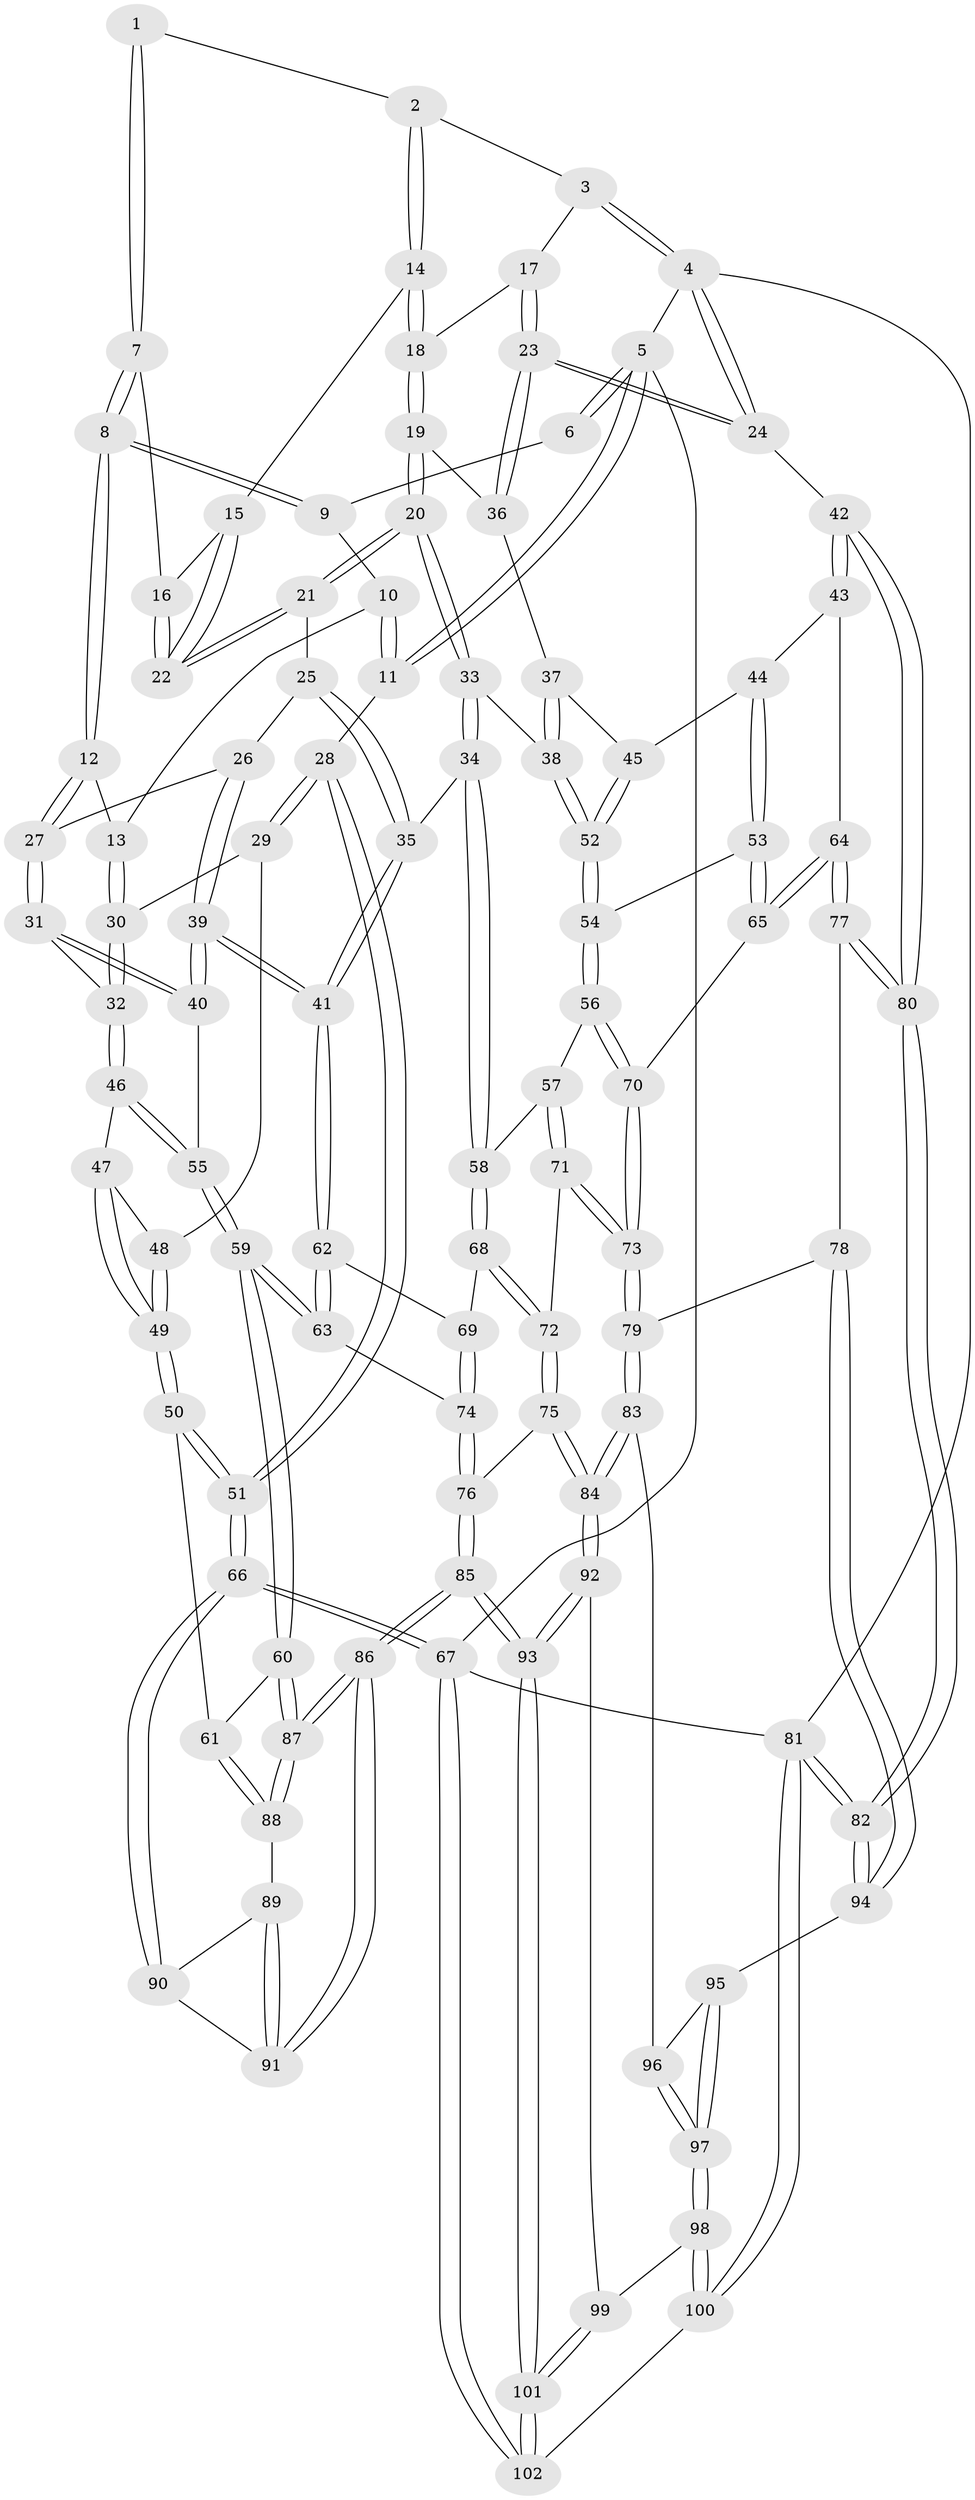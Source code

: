 // coarse degree distribution, {2: 0.08064516129032258, 3: 0.6451612903225806, 6: 0.06451612903225806, 4: 0.14516129032258066, 5: 0.06451612903225806}
// Generated by graph-tools (version 1.1) at 2025/54/03/04/25 22:54:28]
// undirected, 102 vertices, 252 edges
graph export_dot {
  node [color=gray90,style=filled];
  1 [pos="+0.19880421498821715+0"];
  2 [pos="+0.5846818807478531+0"];
  3 [pos="+0.8112319126477239+0"];
  4 [pos="+1+0"];
  5 [pos="+0+0"];
  6 [pos="+0.10041261027588126+0"];
  7 [pos="+0.2708121730966761+0.09566549789374666"];
  8 [pos="+0.2485109652804649+0.13417509779437103"];
  9 [pos="+0.1221245704066771+0.03215308629892941"];
  10 [pos="+0.1143210808618328+0.048017910989107584"];
  11 [pos="+0+0.0963022726748885"];
  12 [pos="+0.24542836358804876+0.14116049830374136"];
  13 [pos="+0.1139911572856711+0.17294599624539828"];
  14 [pos="+0.5815292910846266+0"];
  15 [pos="+0.4997184596491508+0"];
  16 [pos="+0.31583837119993174+0.09094852307119447"];
  17 [pos="+0.8274809149015995+0.07003164041221888"];
  18 [pos="+0.7022177039919185+0.15325198414603122"];
  19 [pos="+0.7021356064520572+0.15801545171974885"];
  20 [pos="+0.668794350892671+0.23071461583881725"];
  21 [pos="+0.47799067979629795+0.19761144279816983"];
  22 [pos="+0.4703213175894445+0.17224718933135955"];
  23 [pos="+1+0.0674710525980381"];
  24 [pos="+1+0.018629754343097875"];
  25 [pos="+0.4647765976800551+0.21190104700027684"];
  26 [pos="+0.31169864404943864+0.23740494530512496"];
  27 [pos="+0.28437509949262235+0.22257401195784002"];
  28 [pos="+0+0.1409062650784922"];
  29 [pos="+0+0.18735884946504916"];
  30 [pos="+0.10423140887648462+0.17714723519378572"];
  31 [pos="+0.23513205143263663+0.30181569226832333"];
  32 [pos="+0.17950672809221166+0.35574427182057966"];
  33 [pos="+0.6756203539786979+0.2865421539809469"];
  34 [pos="+0.5359009415172906+0.39188963015630707"];
  35 [pos="+0.44342986388453115+0.396683033571606"];
  36 [pos="+0.9305298796096018+0.2073471459918302"];
  37 [pos="+0.9001501070854312+0.2792674011078594"];
  38 [pos="+0.6896056622489657+0.30216973815461357"];
  39 [pos="+0.3982078022636923+0.4123732168933857"];
  40 [pos="+0.3400942068221193+0.39620579568485376"];
  41 [pos="+0.40548481384781687+0.41894750938869835"];
  42 [pos="+1+0.38390772961559233"];
  43 [pos="+1+0.4002619044547568"];
  44 [pos="+0.9123560292332329+0.35712643905601593"];
  45 [pos="+0.9036717676333063+0.32202864360545236"];
  46 [pos="+0.16958820339666902+0.3815615376319973"];
  47 [pos="+0.13649949361173308+0.38853696089804607"];
  48 [pos="+0.0037436021134117717+0.2409100665713547"];
  49 [pos="+0.06746741195941054+0.44467609122099644"];
  50 [pos="+0+0.5531164146992443"];
  51 [pos="+0+0.5475228387016069"];
  52 [pos="+0.7122984421163873+0.34240456092281885"];
  53 [pos="+0.8084356672815937+0.43070130298966997"];
  54 [pos="+0.7318947934475402+0.38429740703194876"];
  55 [pos="+0.1718604376695789+0.3836528738727676"];
  56 [pos="+0.6812997397302202+0.47751705747996415"];
  57 [pos="+0.6764928334963584+0.4840298952208029"];
  58 [pos="+0.5825264895104695+0.4820195445581981"];
  59 [pos="+0.27228361829853026+0.5789258709206329"];
  60 [pos="+0.2456476534398902+0.6168655000749946"];
  61 [pos="+0+0.5641517542209248"];
  62 [pos="+0.4028835063565813+0.429042444108419"];
  63 [pos="+0.36899326686306483+0.5228892156702251"];
  64 [pos="+0.8912753390271405+0.5172776104709833"];
  65 [pos="+0.8364058991883229+0.4910318654169261"];
  66 [pos="+0+1"];
  67 [pos="+0+1"];
  68 [pos="+0.5678768930569508+0.5269813180050573"];
  69 [pos="+0.5605419379857397+0.5321900223757432"];
  70 [pos="+0.7887073643613419+0.5434787368102102"];
  71 [pos="+0.6810745209440539+0.5843543137542363"];
  72 [pos="+0.6604054284274354+0.5912789832552944"];
  73 [pos="+0.7439640265290122+0.6112778105522345"];
  74 [pos="+0.4906851342832605+0.6134062408010507"];
  75 [pos="+0.5519811300013358+0.6976100433835729"];
  76 [pos="+0.5260607370641128+0.6941513754476447"];
  77 [pos="+0.981153643461965+0.6666681558442629"];
  78 [pos="+0.8762261608292347+0.7107814476924189"];
  79 [pos="+0.7864728414938531+0.696080300584039"];
  80 [pos="+1+0.7012016738658057"];
  81 [pos="+1+1"];
  82 [pos="+1+1"];
  83 [pos="+0.7090650937618722+0.7602303206150264"];
  84 [pos="+0.6530210313414846+0.774442947168987"];
  85 [pos="+0.3405346767155743+0.8703853738540969"];
  86 [pos="+0.3037049312027884+0.8311766725897444"];
  87 [pos="+0.2624040946578652+0.7277077244403266"];
  88 [pos="+0.07085420781302262+0.7427446689390225"];
  89 [pos="+0.06704755455463392+0.7618423707618021"];
  90 [pos="+0.04099838430670503+0.8576789112175502"];
  91 [pos="+0.27749022613714047+0.8333509560237482"];
  92 [pos="+0.6404530023777594+0.8257034570417562"];
  93 [pos="+0.35419634430969216+0.9299821652244806"];
  94 [pos="+0.8625813838752132+0.8413383524244636"];
  95 [pos="+0.8433471916586726+0.8654142128534615"];
  96 [pos="+0.7371438142593567+0.8058233288808494"];
  97 [pos="+0.7813552640583298+1"];
  98 [pos="+0.7784004405889429+1"];
  99 [pos="+0.6542380399172961+0.9056057286492126"];
  100 [pos="+0.8350696477071166+1"];
  101 [pos="+0.3605216565045199+1"];
  102 [pos="+0.34621963452878374+1"];
  1 -- 2;
  1 -- 7;
  1 -- 7;
  2 -- 3;
  2 -- 14;
  2 -- 14;
  3 -- 4;
  3 -- 4;
  3 -- 17;
  4 -- 5;
  4 -- 24;
  4 -- 24;
  4 -- 81;
  5 -- 6;
  5 -- 6;
  5 -- 11;
  5 -- 11;
  5 -- 67;
  6 -- 9;
  7 -- 8;
  7 -- 8;
  7 -- 16;
  8 -- 9;
  8 -- 9;
  8 -- 12;
  8 -- 12;
  9 -- 10;
  10 -- 11;
  10 -- 11;
  10 -- 13;
  11 -- 28;
  12 -- 13;
  12 -- 27;
  12 -- 27;
  13 -- 30;
  13 -- 30;
  14 -- 15;
  14 -- 18;
  14 -- 18;
  15 -- 16;
  15 -- 22;
  15 -- 22;
  16 -- 22;
  16 -- 22;
  17 -- 18;
  17 -- 23;
  17 -- 23;
  18 -- 19;
  18 -- 19;
  19 -- 20;
  19 -- 20;
  19 -- 36;
  20 -- 21;
  20 -- 21;
  20 -- 33;
  20 -- 33;
  21 -- 22;
  21 -- 22;
  21 -- 25;
  23 -- 24;
  23 -- 24;
  23 -- 36;
  23 -- 36;
  24 -- 42;
  25 -- 26;
  25 -- 35;
  25 -- 35;
  26 -- 27;
  26 -- 39;
  26 -- 39;
  27 -- 31;
  27 -- 31;
  28 -- 29;
  28 -- 29;
  28 -- 51;
  28 -- 51;
  29 -- 30;
  29 -- 48;
  30 -- 32;
  30 -- 32;
  31 -- 32;
  31 -- 40;
  31 -- 40;
  32 -- 46;
  32 -- 46;
  33 -- 34;
  33 -- 34;
  33 -- 38;
  34 -- 35;
  34 -- 58;
  34 -- 58;
  35 -- 41;
  35 -- 41;
  36 -- 37;
  37 -- 38;
  37 -- 38;
  37 -- 45;
  38 -- 52;
  38 -- 52;
  39 -- 40;
  39 -- 40;
  39 -- 41;
  39 -- 41;
  40 -- 55;
  41 -- 62;
  41 -- 62;
  42 -- 43;
  42 -- 43;
  42 -- 80;
  42 -- 80;
  43 -- 44;
  43 -- 64;
  44 -- 45;
  44 -- 53;
  44 -- 53;
  45 -- 52;
  45 -- 52;
  46 -- 47;
  46 -- 55;
  46 -- 55;
  47 -- 48;
  47 -- 49;
  47 -- 49;
  48 -- 49;
  48 -- 49;
  49 -- 50;
  49 -- 50;
  50 -- 51;
  50 -- 51;
  50 -- 61;
  51 -- 66;
  51 -- 66;
  52 -- 54;
  52 -- 54;
  53 -- 54;
  53 -- 65;
  53 -- 65;
  54 -- 56;
  54 -- 56;
  55 -- 59;
  55 -- 59;
  56 -- 57;
  56 -- 70;
  56 -- 70;
  57 -- 58;
  57 -- 71;
  57 -- 71;
  58 -- 68;
  58 -- 68;
  59 -- 60;
  59 -- 60;
  59 -- 63;
  59 -- 63;
  60 -- 61;
  60 -- 87;
  60 -- 87;
  61 -- 88;
  61 -- 88;
  62 -- 63;
  62 -- 63;
  62 -- 69;
  63 -- 74;
  64 -- 65;
  64 -- 65;
  64 -- 77;
  64 -- 77;
  65 -- 70;
  66 -- 67;
  66 -- 67;
  66 -- 90;
  66 -- 90;
  67 -- 102;
  67 -- 102;
  67 -- 81;
  68 -- 69;
  68 -- 72;
  68 -- 72;
  69 -- 74;
  69 -- 74;
  70 -- 73;
  70 -- 73;
  71 -- 72;
  71 -- 73;
  71 -- 73;
  72 -- 75;
  72 -- 75;
  73 -- 79;
  73 -- 79;
  74 -- 76;
  74 -- 76;
  75 -- 76;
  75 -- 84;
  75 -- 84;
  76 -- 85;
  76 -- 85;
  77 -- 78;
  77 -- 80;
  77 -- 80;
  78 -- 79;
  78 -- 94;
  78 -- 94;
  79 -- 83;
  79 -- 83;
  80 -- 82;
  80 -- 82;
  81 -- 82;
  81 -- 82;
  81 -- 100;
  81 -- 100;
  82 -- 94;
  82 -- 94;
  83 -- 84;
  83 -- 84;
  83 -- 96;
  84 -- 92;
  84 -- 92;
  85 -- 86;
  85 -- 86;
  85 -- 93;
  85 -- 93;
  86 -- 87;
  86 -- 87;
  86 -- 91;
  86 -- 91;
  87 -- 88;
  87 -- 88;
  88 -- 89;
  89 -- 90;
  89 -- 91;
  89 -- 91;
  90 -- 91;
  92 -- 93;
  92 -- 93;
  92 -- 99;
  93 -- 101;
  93 -- 101;
  94 -- 95;
  95 -- 96;
  95 -- 97;
  95 -- 97;
  96 -- 97;
  96 -- 97;
  97 -- 98;
  97 -- 98;
  98 -- 99;
  98 -- 100;
  98 -- 100;
  99 -- 101;
  99 -- 101;
  100 -- 102;
  101 -- 102;
  101 -- 102;
}
